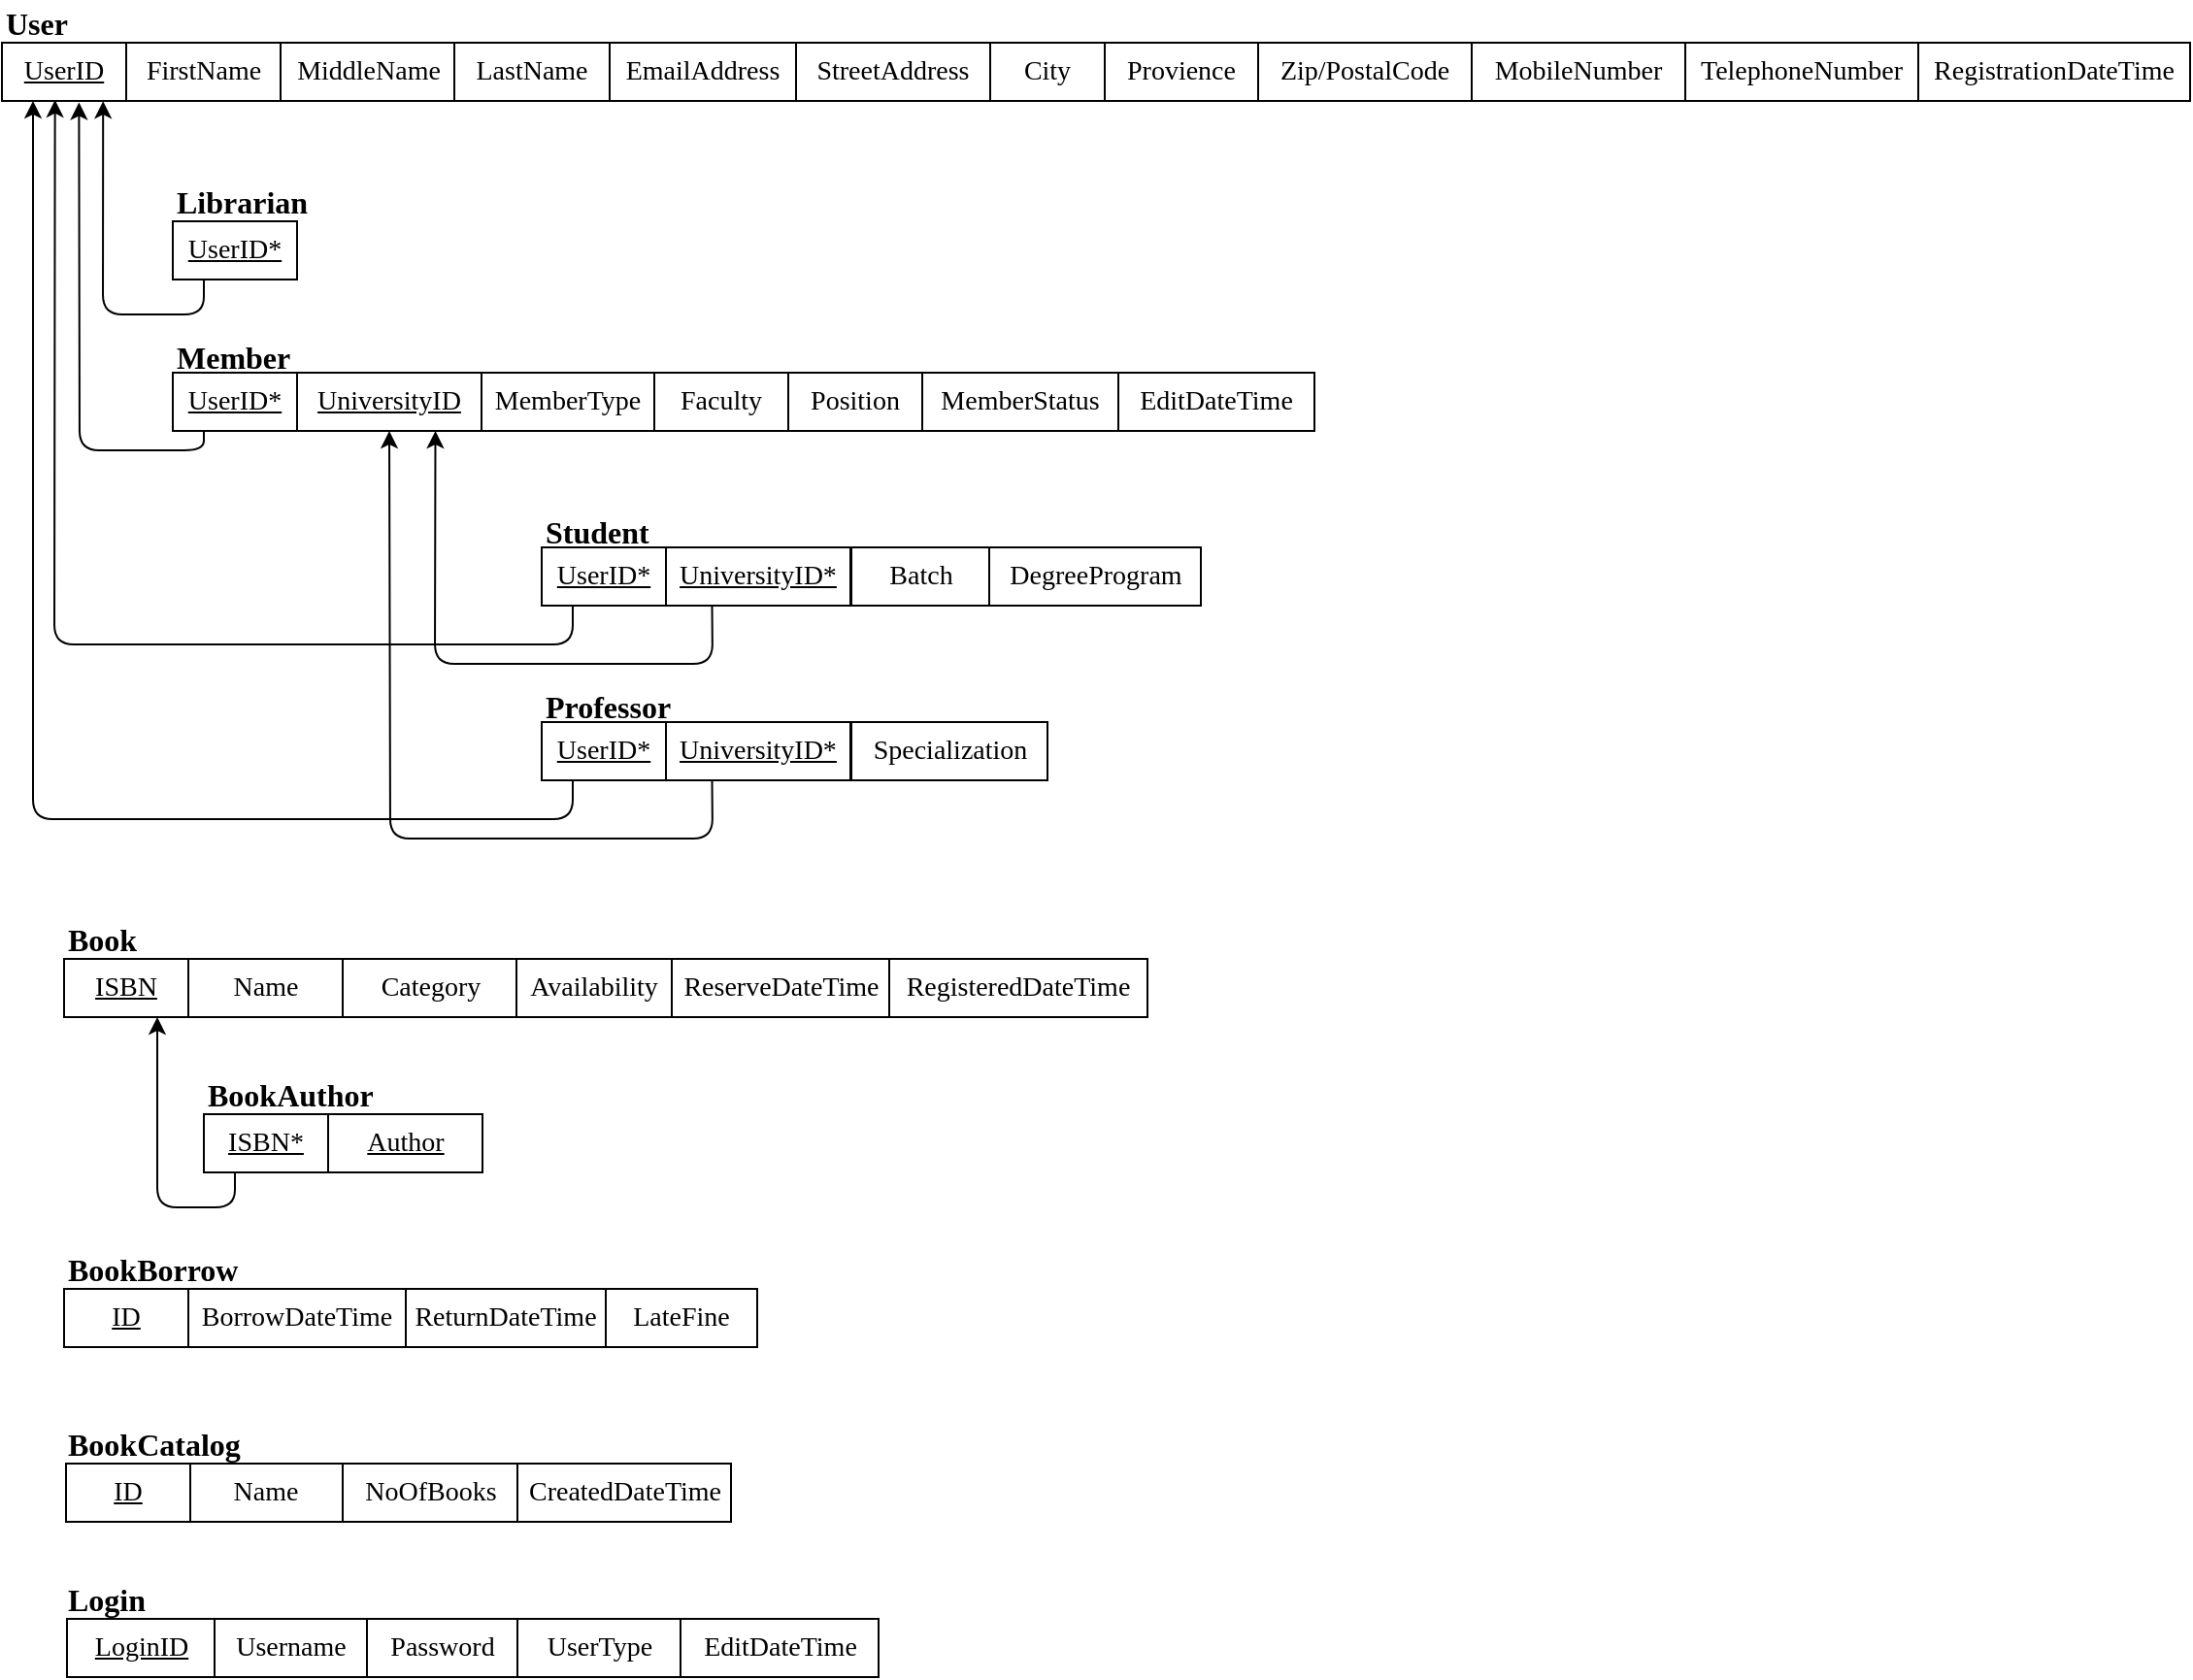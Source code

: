 <mxfile version="12.2.2" type="device" pages="1"><diagram id="SJPYlTRgL_fRr1sSaaFf" name="Page-1"><mxGraphModel dx="700" dy="813" grid="1" gridSize="10" guides="1" tooltips="1" connect="1" arrows="1" fold="1" page="1" pageScale="1" pageWidth="1250" pageHeight="1000" math="0" shadow="0"><root><mxCell id="0"/><mxCell id="1" parent="0"/><mxCell id="bHV69W7bN7Klbik5Nrds-2" value="&lt;font face=&quot;Times New Roman&quot;&gt;User&lt;/font&gt;" style="text;html=1;resizable=0;points=[];autosize=1;align=left;verticalAlign=top;spacingTop=-4;fontSize=16;fontStyle=1" parent="1" vertex="1"><mxGeometry x="102" y="68" width="50" height="20" as="geometry"/></mxCell><mxCell id="bHV69W7bN7Klbik5Nrds-3" value="FirstName" style="rounded=0;whiteSpace=wrap;html=1;fontSize=14;fontFamily=Times New Roman;" parent="1" vertex="1"><mxGeometry x="165.5" y="90" width="80" height="30" as="geometry"/></mxCell><mxCell id="bHV69W7bN7Klbik5Nrds-4" value="MiddleName" style="rounded=0;whiteSpace=wrap;html=1;fontSize=14;fontFamily=Times New Roman;" parent="1" vertex="1"><mxGeometry x="245.5" y="90" width="90" height="30" as="geometry"/></mxCell><mxCell id="bHV69W7bN7Klbik5Nrds-5" value="LastName" style="rounded=0;whiteSpace=wrap;html=1;fontSize=14;fontFamily=Times New Roman;" parent="1" vertex="1"><mxGeometry x="335" y="90" width="80" height="30" as="geometry"/></mxCell><mxCell id="bHV69W7bN7Klbik5Nrds-6" value="EmailAddress" style="rounded=0;whiteSpace=wrap;html=1;fontSize=14;fontFamily=Times New Roman;" parent="1" vertex="1"><mxGeometry x="415" y="90" width="96" height="30" as="geometry"/></mxCell><mxCell id="bHV69W7bN7Klbik5Nrds-7" value="MobileNumber" style="rounded=0;whiteSpace=wrap;html=1;fontSize=14;fontFamily=Times New Roman;" parent="1" vertex="1"><mxGeometry x="859" y="90" width="110" height="30" as="geometry"/></mxCell><mxCell id="bHV69W7bN7Klbik5Nrds-8" value="UserID" style="rounded=0;whiteSpace=wrap;html=1;fontSize=14;fontFamily=Times New Roman;fontStyle=4" parent="1" vertex="1"><mxGeometry x="102" y="90" width="64" height="30" as="geometry"/></mxCell><mxCell id="bHV69W7bN7Klbik5Nrds-13" value="TelephoneNumber" style="rounded=0;whiteSpace=wrap;html=1;fontSize=14;fontFamily=Times New Roman;" parent="1" vertex="1"><mxGeometry x="969" y="90" width="120" height="30" as="geometry"/></mxCell><mxCell id="bHV69W7bN7Klbik5Nrds-14" value="StreetAddress" style="rounded=0;whiteSpace=wrap;html=1;fontSize=14;fontFamily=Times New Roman;" parent="1" vertex="1"><mxGeometry x="511" y="90" width="100" height="30" as="geometry"/></mxCell><mxCell id="bHV69W7bN7Klbik5Nrds-15" value="City" style="rounded=0;whiteSpace=wrap;html=1;fontSize=14;fontFamily=Times New Roman;" parent="1" vertex="1"><mxGeometry x="611" y="90" width="59" height="30" as="geometry"/></mxCell><mxCell id="bHV69W7bN7Klbik5Nrds-16" value="Provience" style="rounded=0;whiteSpace=wrap;html=1;fontSize=14;fontFamily=Times New Roman;" parent="1" vertex="1"><mxGeometry x="670" y="90" width="79" height="30" as="geometry"/></mxCell><mxCell id="bHV69W7bN7Klbik5Nrds-17" value="Zip/PostalCode" style="rounded=0;whiteSpace=wrap;html=1;fontSize=14;fontFamily=Times New Roman;" parent="1" vertex="1"><mxGeometry x="749" y="90" width="110" height="30" as="geometry"/></mxCell><mxCell id="bHV69W7bN7Klbik5Nrds-18" value="RegistrationDateTime" style="rounded=0;whiteSpace=wrap;html=1;fontSize=14;fontFamily=Times New Roman;" parent="1" vertex="1"><mxGeometry x="1089" y="90" width="140" height="30" as="geometry"/></mxCell><mxCell id="bHV69W7bN7Klbik5Nrds-19" value="&lt;font face=&quot;Times New Roman&quot;&gt;Librarian&lt;/font&gt;" style="text;html=1;resizable=0;points=[];autosize=1;align=left;verticalAlign=top;spacingTop=-4;fontSize=16;fontStyle=1" parent="1" vertex="1"><mxGeometry x="190" y="160" width="70" height="20" as="geometry"/></mxCell><mxCell id="bHV69W7bN7Klbik5Nrds-22" value="UserID*" style="rounded=0;whiteSpace=wrap;html=1;fontSize=14;fontFamily=Times New Roman;fontStyle=4" parent="1" vertex="1"><mxGeometry x="190" y="182" width="64" height="30" as="geometry"/></mxCell><mxCell id="bHV69W7bN7Klbik5Nrds-23" value="&lt;font face=&quot;Times New Roman&quot;&gt;Member&lt;/font&gt;" style="text;html=1;resizable=0;points=[];autosize=1;align=left;verticalAlign=top;spacingTop=-4;fontSize=16;fontStyle=1" parent="1" vertex="1"><mxGeometry x="190" y="240" width="70" height="20" as="geometry"/></mxCell><mxCell id="bHV69W7bN7Klbik5Nrds-24" value="UniversityID" style="rounded=0;whiteSpace=wrap;html=1;fontSize=14;fontFamily=Times New Roman;fontStyle=4" parent="1" vertex="1"><mxGeometry x="254" y="260" width="95" height="30" as="geometry"/></mxCell><mxCell id="bHV69W7bN7Klbik5Nrds-25" value="Faculty" style="rounded=0;whiteSpace=wrap;html=1;fontSize=14;fontFamily=Times New Roman;" parent="1" vertex="1"><mxGeometry x="438" y="260" width="69" height="30" as="geometry"/></mxCell><mxCell id="bHV69W7bN7Klbik5Nrds-26" value="MemberType" style="rounded=0;whiteSpace=wrap;html=1;fontSize=14;fontFamily=Times New Roman;" parent="1" vertex="1"><mxGeometry x="349" y="260" width="89" height="30" as="geometry"/></mxCell><mxCell id="bHV69W7bN7Klbik5Nrds-27" value="Position" style="rounded=0;whiteSpace=wrap;html=1;fontSize=14;fontFamily=Times New Roman;" parent="1" vertex="1"><mxGeometry x="507" y="260" width="69" height="30" as="geometry"/></mxCell><mxCell id="bHV69W7bN7Klbik5Nrds-28" value="MemberStatus" style="rounded=0;whiteSpace=wrap;html=1;fontSize=14;fontFamily=Times New Roman;" parent="1" vertex="1"><mxGeometry x="576" y="260" width="101" height="30" as="geometry"/></mxCell><mxCell id="bHV69W7bN7Klbik5Nrds-29" value="EditDateTime" style="rounded=0;whiteSpace=wrap;html=1;fontSize=14;fontFamily=Times New Roman;" parent="1" vertex="1"><mxGeometry x="677" y="260" width="101" height="30" as="geometry"/></mxCell><mxCell id="bHV69W7bN7Klbik5Nrds-30" value="UserID*" style="rounded=0;whiteSpace=wrap;html=1;fontSize=14;fontFamily=Times New Roman;fontStyle=4" parent="1" vertex="1"><mxGeometry x="190" y="260" width="64" height="30" as="geometry"/></mxCell><mxCell id="bHV69W7bN7Klbik5Nrds-32" value="&lt;font face=&quot;Times New Roman&quot;&gt;Student&lt;/font&gt;" style="text;html=1;resizable=0;points=[];autosize=1;align=left;verticalAlign=top;spacingTop=-4;fontSize=16;fontStyle=1" parent="1" vertex="1"><mxGeometry x="380" y="330" width="60" height="20" as="geometry"/></mxCell><mxCell id="bHV69W7bN7Klbik5Nrds-33" value="UniversityID*" style="rounded=0;whiteSpace=wrap;html=1;fontSize=14;fontFamily=Times New Roman;fontStyle=4" parent="1" vertex="1"><mxGeometry x="444" y="350" width="95" height="30" as="geometry"/></mxCell><mxCell id="bHV69W7bN7Klbik5Nrds-34" value="DegreeProgram" style="rounded=0;whiteSpace=wrap;html=1;fontSize=14;fontFamily=Times New Roman;" parent="1" vertex="1"><mxGeometry x="610.5" y="350" width="109" height="30" as="geometry"/></mxCell><mxCell id="bHV69W7bN7Klbik5Nrds-35" value="Batch" style="rounded=0;whiteSpace=wrap;html=1;fontSize=14;fontFamily=Times New Roman;" parent="1" vertex="1"><mxGeometry x="539.5" y="350" width="71" height="30" as="geometry"/></mxCell><mxCell id="bHV69W7bN7Klbik5Nrds-36" value="UserID*" style="rounded=0;whiteSpace=wrap;html=1;fontSize=14;fontFamily=Times New Roman;fontStyle=4" parent="1" vertex="1"><mxGeometry x="380" y="350" width="64" height="30" as="geometry"/></mxCell><mxCell id="bHV69W7bN7Klbik5Nrds-39" value="&lt;font face=&quot;Times New Roman&quot;&gt;Professor&lt;/font&gt;" style="text;html=1;resizable=0;points=[];autosize=1;align=left;verticalAlign=top;spacingTop=-4;fontSize=16;fontStyle=1" parent="1" vertex="1"><mxGeometry x="380" y="420" width="80" height="20" as="geometry"/></mxCell><mxCell id="bHV69W7bN7Klbik5Nrds-40" value="UniversityID*" style="rounded=0;whiteSpace=wrap;html=1;fontSize=14;fontFamily=Times New Roman;fontStyle=4" parent="1" vertex="1"><mxGeometry x="444" y="440" width="95" height="30" as="geometry"/></mxCell><mxCell id="bHV69W7bN7Klbik5Nrds-42" value="Specialization" style="rounded=0;whiteSpace=wrap;html=1;fontSize=14;fontFamily=Times New Roman;" parent="1" vertex="1"><mxGeometry x="539.5" y="440" width="101" height="30" as="geometry"/></mxCell><mxCell id="bHV69W7bN7Klbik5Nrds-43" value="UserID*" style="rounded=0;whiteSpace=wrap;html=1;fontSize=14;fontFamily=Times New Roman;fontStyle=4" parent="1" vertex="1"><mxGeometry x="380" y="440" width="64" height="30" as="geometry"/></mxCell><mxCell id="bHV69W7bN7Klbik5Nrds-45" value="" style="endArrow=classic;html=1;entryX=0.814;entryY=1.004;entryDx=0;entryDy=0;entryPerimeter=0;exitX=0.25;exitY=1;exitDx=0;exitDy=0;" parent="1" source="bHV69W7bN7Klbik5Nrds-22" target="bHV69W7bN7Klbik5Nrds-8" edge="1"><mxGeometry width="50" height="50" relative="1" as="geometry"><mxPoint x="30" y="300" as="sourcePoint"/><mxPoint x="80" y="250" as="targetPoint"/><Array as="points"><mxPoint x="206" y="230"/><mxPoint x="154" y="230"/></Array></mxGeometry></mxCell><mxCell id="bHV69W7bN7Klbik5Nrds-46" value="" style="endArrow=classic;html=1;entryX=0.62;entryY=1.025;entryDx=0;entryDy=0;entryPerimeter=0;exitX=0.25;exitY=1;exitDx=0;exitDy=0;" parent="1" source="bHV69W7bN7Klbik5Nrds-30" target="bHV69W7bN7Klbik5Nrds-8" edge="1"><mxGeometry width="50" height="50" relative="1" as="geometry"><mxPoint x="216.0" y="222" as="sourcePoint"/><mxPoint x="164.096" y="130.12" as="targetPoint"/><Array as="points"><mxPoint x="206" y="300"/><mxPoint x="142" y="300"/></Array></mxGeometry></mxCell><mxCell id="bHV69W7bN7Klbik5Nrds-47" value="" style="endArrow=classic;html=1;entryX=0.427;entryY=0.983;entryDx=0;entryDy=0;entryPerimeter=0;exitX=0.25;exitY=1;exitDx=0;exitDy=0;" parent="1" source="bHV69W7bN7Klbik5Nrds-36" target="bHV69W7bN7Klbik5Nrds-8" edge="1"><mxGeometry width="50" height="50" relative="1" as="geometry"><mxPoint x="216.0" y="300" as="sourcePoint"/><mxPoint x="151.68" y="130.75" as="targetPoint"/><Array as="points"><mxPoint x="396" y="400"/><mxPoint x="129" y="400"/></Array></mxGeometry></mxCell><mxCell id="bHV69W7bN7Klbik5Nrds-48" value="" style="endArrow=classic;html=1;entryX=0.25;entryY=1;entryDx=0;entryDy=0;exitX=0.25;exitY=1;exitDx=0;exitDy=0;" parent="1" source="bHV69W7bN7Klbik5Nrds-43" target="bHV69W7bN7Klbik5Nrds-8" edge="1"><mxGeometry width="50" height="50" relative="1" as="geometry"><mxPoint x="280" y="400" as="sourcePoint"/><mxPoint x="139.328" y="129.49" as="targetPoint"/><Array as="points"><mxPoint x="396" y="490"/><mxPoint x="118" y="490"/></Array></mxGeometry></mxCell><mxCell id="bHV69W7bN7Klbik5Nrds-49" value="" style="endArrow=classic;html=1;entryX=0.75;entryY=1;entryDx=0;entryDy=0;exitX=0.25;exitY=1;exitDx=0;exitDy=0;" parent="1" source="bHV69W7bN7Klbik5Nrds-33" target="bHV69W7bN7Klbik5Nrds-24" edge="1"><mxGeometry width="50" height="50" relative="1" as="geometry"><mxPoint x="362.0" y="377" as="sourcePoint"/><mxPoint x="310.096" y="285.12" as="targetPoint"/><Array as="points"><mxPoint x="468" y="410"/><mxPoint x="325" y="410"/></Array></mxGeometry></mxCell><mxCell id="bHV69W7bN7Klbik5Nrds-51" value="" style="endArrow=classic;html=1;entryX=0.5;entryY=1;entryDx=0;entryDy=0;exitX=0.25;exitY=1;exitDx=0;exitDy=0;" parent="1" source="bHV69W7bN7Klbik5Nrds-40" target="bHV69W7bN7Klbik5Nrds-24" edge="1"><mxGeometry width="50" height="50" relative="1" as="geometry"><mxPoint x="477.75" y="390" as="sourcePoint"/><mxPoint x="335.25" y="300" as="targetPoint"/><Array as="points"><mxPoint x="468" y="500"/><mxPoint x="302" y="500"/></Array></mxGeometry></mxCell><mxCell id="bHV69W7bN7Klbik5Nrds-52" value="&lt;font face=&quot;Times New Roman&quot;&gt;Book&lt;/font&gt;" style="text;html=1;resizable=0;points=[];autosize=1;align=left;verticalAlign=top;spacingTop=-4;fontSize=16;fontStyle=1" parent="1" vertex="1"><mxGeometry x="134" y="540" width="50" height="20" as="geometry"/></mxCell><mxCell id="bHV69W7bN7Klbik5Nrds-53" value="Name" style="rounded=0;whiteSpace=wrap;html=1;fontSize=14;fontFamily=Times New Roman;" parent="1" vertex="1"><mxGeometry x="197.5" y="562" width="80" height="30" as="geometry"/></mxCell><mxCell id="bHV69W7bN7Klbik5Nrds-54" value="Category" style="rounded=0;whiteSpace=wrap;html=1;fontSize=14;fontFamily=Times New Roman;" parent="1" vertex="1"><mxGeometry x="277.5" y="562" width="90" height="30" as="geometry"/></mxCell><mxCell id="bHV69W7bN7Klbik5Nrds-55" value="Availability" style="rounded=0;whiteSpace=wrap;html=1;fontSize=14;fontFamily=Times New Roman;" parent="1" vertex="1"><mxGeometry x="367" y="562" width="80" height="30" as="geometry"/></mxCell><mxCell id="bHV69W7bN7Klbik5Nrds-56" value="ReserveDateTime" style="rounded=0;whiteSpace=wrap;html=1;fontSize=14;fontFamily=Times New Roman;" parent="1" vertex="1"><mxGeometry x="447" y="562" width="113" height="30" as="geometry"/></mxCell><mxCell id="bHV69W7bN7Klbik5Nrds-57" value="ISBN" style="rounded=0;whiteSpace=wrap;html=1;fontSize=14;fontFamily=Times New Roman;fontStyle=4" parent="1" vertex="1"><mxGeometry x="134" y="562" width="64" height="30" as="geometry"/></mxCell><mxCell id="bHV69W7bN7Klbik5Nrds-58" value="RegisteredDateTime" style="rounded=0;whiteSpace=wrap;html=1;fontSize=14;fontFamily=Times New Roman;" parent="1" vertex="1"><mxGeometry x="559" y="562" width="133" height="30" as="geometry"/></mxCell><mxCell id="bHV69W7bN7Klbik5Nrds-59" value="&lt;font face=&quot;Times New Roman&quot;&gt;BookAuthor&lt;/font&gt;" style="text;html=1;resizable=0;points=[];autosize=1;align=left;verticalAlign=top;spacingTop=-4;fontSize=16;fontStyle=1" parent="1" vertex="1"><mxGeometry x="206" y="620" width="100" height="20" as="geometry"/></mxCell><mxCell id="bHV69W7bN7Klbik5Nrds-60" value="&lt;u&gt;Author&lt;/u&gt;" style="rounded=0;whiteSpace=wrap;html=1;fontSize=14;fontFamily=Times New Roman;" parent="1" vertex="1"><mxGeometry x="269.5" y="642" width="80" height="30" as="geometry"/></mxCell><mxCell id="bHV69W7bN7Klbik5Nrds-61" value="ISBN*" style="rounded=0;whiteSpace=wrap;html=1;fontSize=14;fontFamily=Times New Roman;fontStyle=4" parent="1" vertex="1"><mxGeometry x="206" y="642" width="64" height="30" as="geometry"/></mxCell><mxCell id="bHV69W7bN7Klbik5Nrds-62" value="" style="endArrow=classic;html=1;entryX=0.75;entryY=1;entryDx=0;entryDy=0;exitX=0.25;exitY=1;exitDx=0;exitDy=0;" parent="1" source="bHV69W7bN7Klbik5Nrds-61" target="bHV69W7bN7Klbik5Nrds-57" edge="1"><mxGeometry width="50" height="50" relative="1" as="geometry"><mxPoint x="477.75" y="480" as="sourcePoint"/><mxPoint x="311.5" y="300.0" as="targetPoint"/><Array as="points"><mxPoint x="222" y="690"/><mxPoint x="182" y="690"/></Array></mxGeometry></mxCell><mxCell id="Y3E1s8Jyo-hEr1M96dVR-1" value="&lt;font face=&quot;Times New Roman&quot;&gt;BookBorrow&lt;/font&gt;" style="text;html=1;resizable=0;points=[];autosize=1;align=left;verticalAlign=top;spacingTop=-4;fontSize=16;fontStyle=1" vertex="1" parent="1"><mxGeometry x="134" y="710" width="100" height="20" as="geometry"/></mxCell><mxCell id="Y3E1s8Jyo-hEr1M96dVR-2" value="BorrowDateTime" style="rounded=0;whiteSpace=wrap;html=1;fontSize=14;fontFamily=Times New Roman;" vertex="1" parent="1"><mxGeometry x="198" y="732" width="112" height="30" as="geometry"/></mxCell><mxCell id="Y3E1s8Jyo-hEr1M96dVR-3" value="ReturnDateTime" style="rounded=0;whiteSpace=wrap;html=1;fontSize=14;fontFamily=Times New Roman;" vertex="1" parent="1"><mxGeometry x="310" y="732" width="103" height="30" as="geometry"/></mxCell><mxCell id="Y3E1s8Jyo-hEr1M96dVR-4" value="ID" style="rounded=0;whiteSpace=wrap;html=1;fontSize=14;fontFamily=Times New Roman;fontStyle=4" vertex="1" parent="1"><mxGeometry x="134" y="732" width="64" height="30" as="geometry"/></mxCell><mxCell id="Y3E1s8Jyo-hEr1M96dVR-5" value="LateFine" style="rounded=0;whiteSpace=wrap;html=1;fontSize=14;fontFamily=Times New Roman;" vertex="1" parent="1"><mxGeometry x="413" y="732" width="78" height="30" as="geometry"/></mxCell><mxCell id="Y3E1s8Jyo-hEr1M96dVR-6" value="&lt;font face=&quot;Times New Roman&quot;&gt;BookCatalog&lt;/font&gt;" style="text;html=1;resizable=0;points=[];autosize=1;align=left;verticalAlign=top;spacingTop=-4;fontSize=16;fontStyle=1" vertex="1" parent="1"><mxGeometry x="134" y="800" width="100" height="20" as="geometry"/></mxCell><mxCell id="Y3E1s8Jyo-hEr1M96dVR-7" value="Name" style="rounded=0;whiteSpace=wrap;html=1;fontSize=14;fontFamily=Times New Roman;" vertex="1" parent="1"><mxGeometry x="197.5" y="822" width="80" height="30" as="geometry"/></mxCell><mxCell id="Y3E1s8Jyo-hEr1M96dVR-8" value="NoOfBooks" style="rounded=0;whiteSpace=wrap;html=1;fontSize=14;fontFamily=Times New Roman;" vertex="1" parent="1"><mxGeometry x="277.5" y="822" width="90" height="30" as="geometry"/></mxCell><mxCell id="Y3E1s8Jyo-hEr1M96dVR-9" value="ID" style="rounded=0;whiteSpace=wrap;html=1;fontSize=14;fontFamily=Times New Roman;fontStyle=4" vertex="1" parent="1"><mxGeometry x="135" y="822" width="64" height="30" as="geometry"/></mxCell><mxCell id="Y3E1s8Jyo-hEr1M96dVR-11" value="CreatedDateTime" style="rounded=0;whiteSpace=wrap;html=1;fontSize=14;fontFamily=Times New Roman;" vertex="1" parent="1"><mxGeometry x="367.5" y="822" width="110" height="30" as="geometry"/></mxCell><mxCell id="Y3E1s8Jyo-hEr1M96dVR-12" value="&lt;font face=&quot;Times New Roman&quot;&gt;Login&lt;/font&gt;" style="text;html=1;resizable=0;points=[];autosize=1;align=left;verticalAlign=top;spacingTop=-4;fontSize=16;fontStyle=1" vertex="1" parent="1"><mxGeometry x="134" y="880" width="50" height="20" as="geometry"/></mxCell><mxCell id="Y3E1s8Jyo-hEr1M96dVR-13" value="Username" style="rounded=0;whiteSpace=wrap;html=1;fontSize=14;fontFamily=Times New Roman;" vertex="1" parent="1"><mxGeometry x="210.5" y="902" width="80" height="30" as="geometry"/></mxCell><mxCell id="Y3E1s8Jyo-hEr1M96dVR-14" value="Password" style="rounded=0;whiteSpace=wrap;html=1;fontSize=14;fontFamily=Times New Roman;" vertex="1" parent="1"><mxGeometry x="290" y="902" width="78" height="30" as="geometry"/></mxCell><mxCell id="Y3E1s8Jyo-hEr1M96dVR-15" value="LoginID" style="rounded=0;whiteSpace=wrap;html=1;fontSize=14;fontFamily=Times New Roman;fontStyle=4" vertex="1" parent="1"><mxGeometry x="135.5" y="902" width="76" height="30" as="geometry"/></mxCell><mxCell id="Y3E1s8Jyo-hEr1M96dVR-16" value="UserType" style="rounded=0;whiteSpace=wrap;html=1;fontSize=14;fontFamily=Times New Roman;" vertex="1" parent="1"><mxGeometry x="367.5" y="902" width="84" height="30" as="geometry"/></mxCell><mxCell id="Y3E1s8Jyo-hEr1M96dVR-17" value="EditDateTime" style="rounded=0;whiteSpace=wrap;html=1;fontSize=14;fontFamily=Times New Roman;" vertex="1" parent="1"><mxGeometry x="451.5" y="902" width="102" height="30" as="geometry"/></mxCell></root></mxGraphModel></diagram></mxfile>